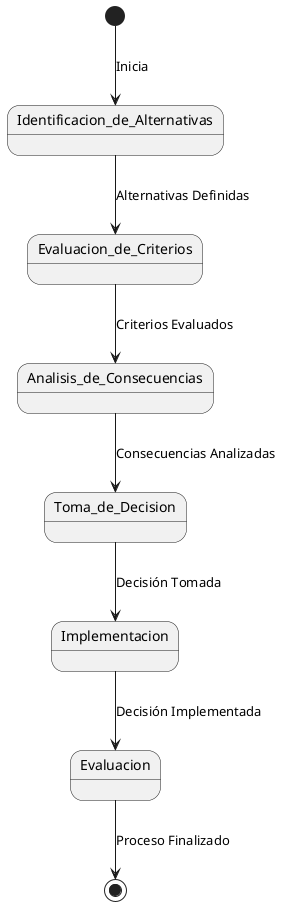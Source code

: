 @startuml
[*] --> Identificacion_de_Alternativas : Inicia
Identificacion_de_Alternativas --> Evaluacion_de_Criterios : Alternativas Definidas
Evaluacion_de_Criterios --> Analisis_de_Consecuencias : Criterios Evaluados
Analisis_de_Consecuencias --> Toma_de_Decision : Consecuencias Analizadas
Toma_de_Decision --> Implementacion : Decisión Tomada
Implementacion --> Evaluacion : Decisión Implementada
Evaluacion --> [*] : Proceso Finalizado
@enduml
